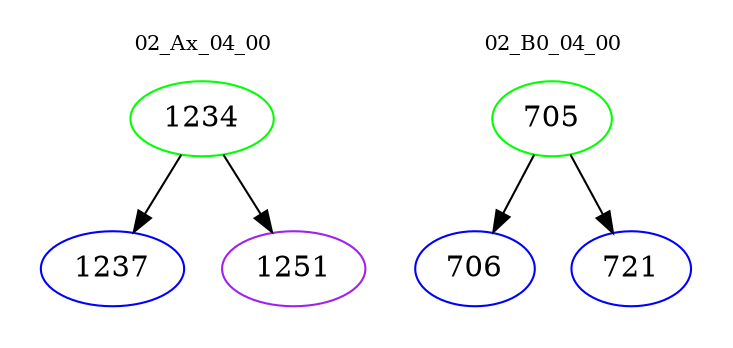 digraph{
subgraph cluster_0 {
color = white
label = "02_Ax_04_00";
fontsize=10;
T0_1234 [label="1234", color="green"]
T0_1234 -> T0_1237 [color="black"]
T0_1237 [label="1237", color="blue"]
T0_1234 -> T0_1251 [color="black"]
T0_1251 [label="1251", color="purple"]
}
subgraph cluster_1 {
color = white
label = "02_B0_04_00";
fontsize=10;
T1_705 [label="705", color="green"]
T1_705 -> T1_706 [color="black"]
T1_706 [label="706", color="blue"]
T1_705 -> T1_721 [color="black"]
T1_721 [label="721", color="blue"]
}
}
